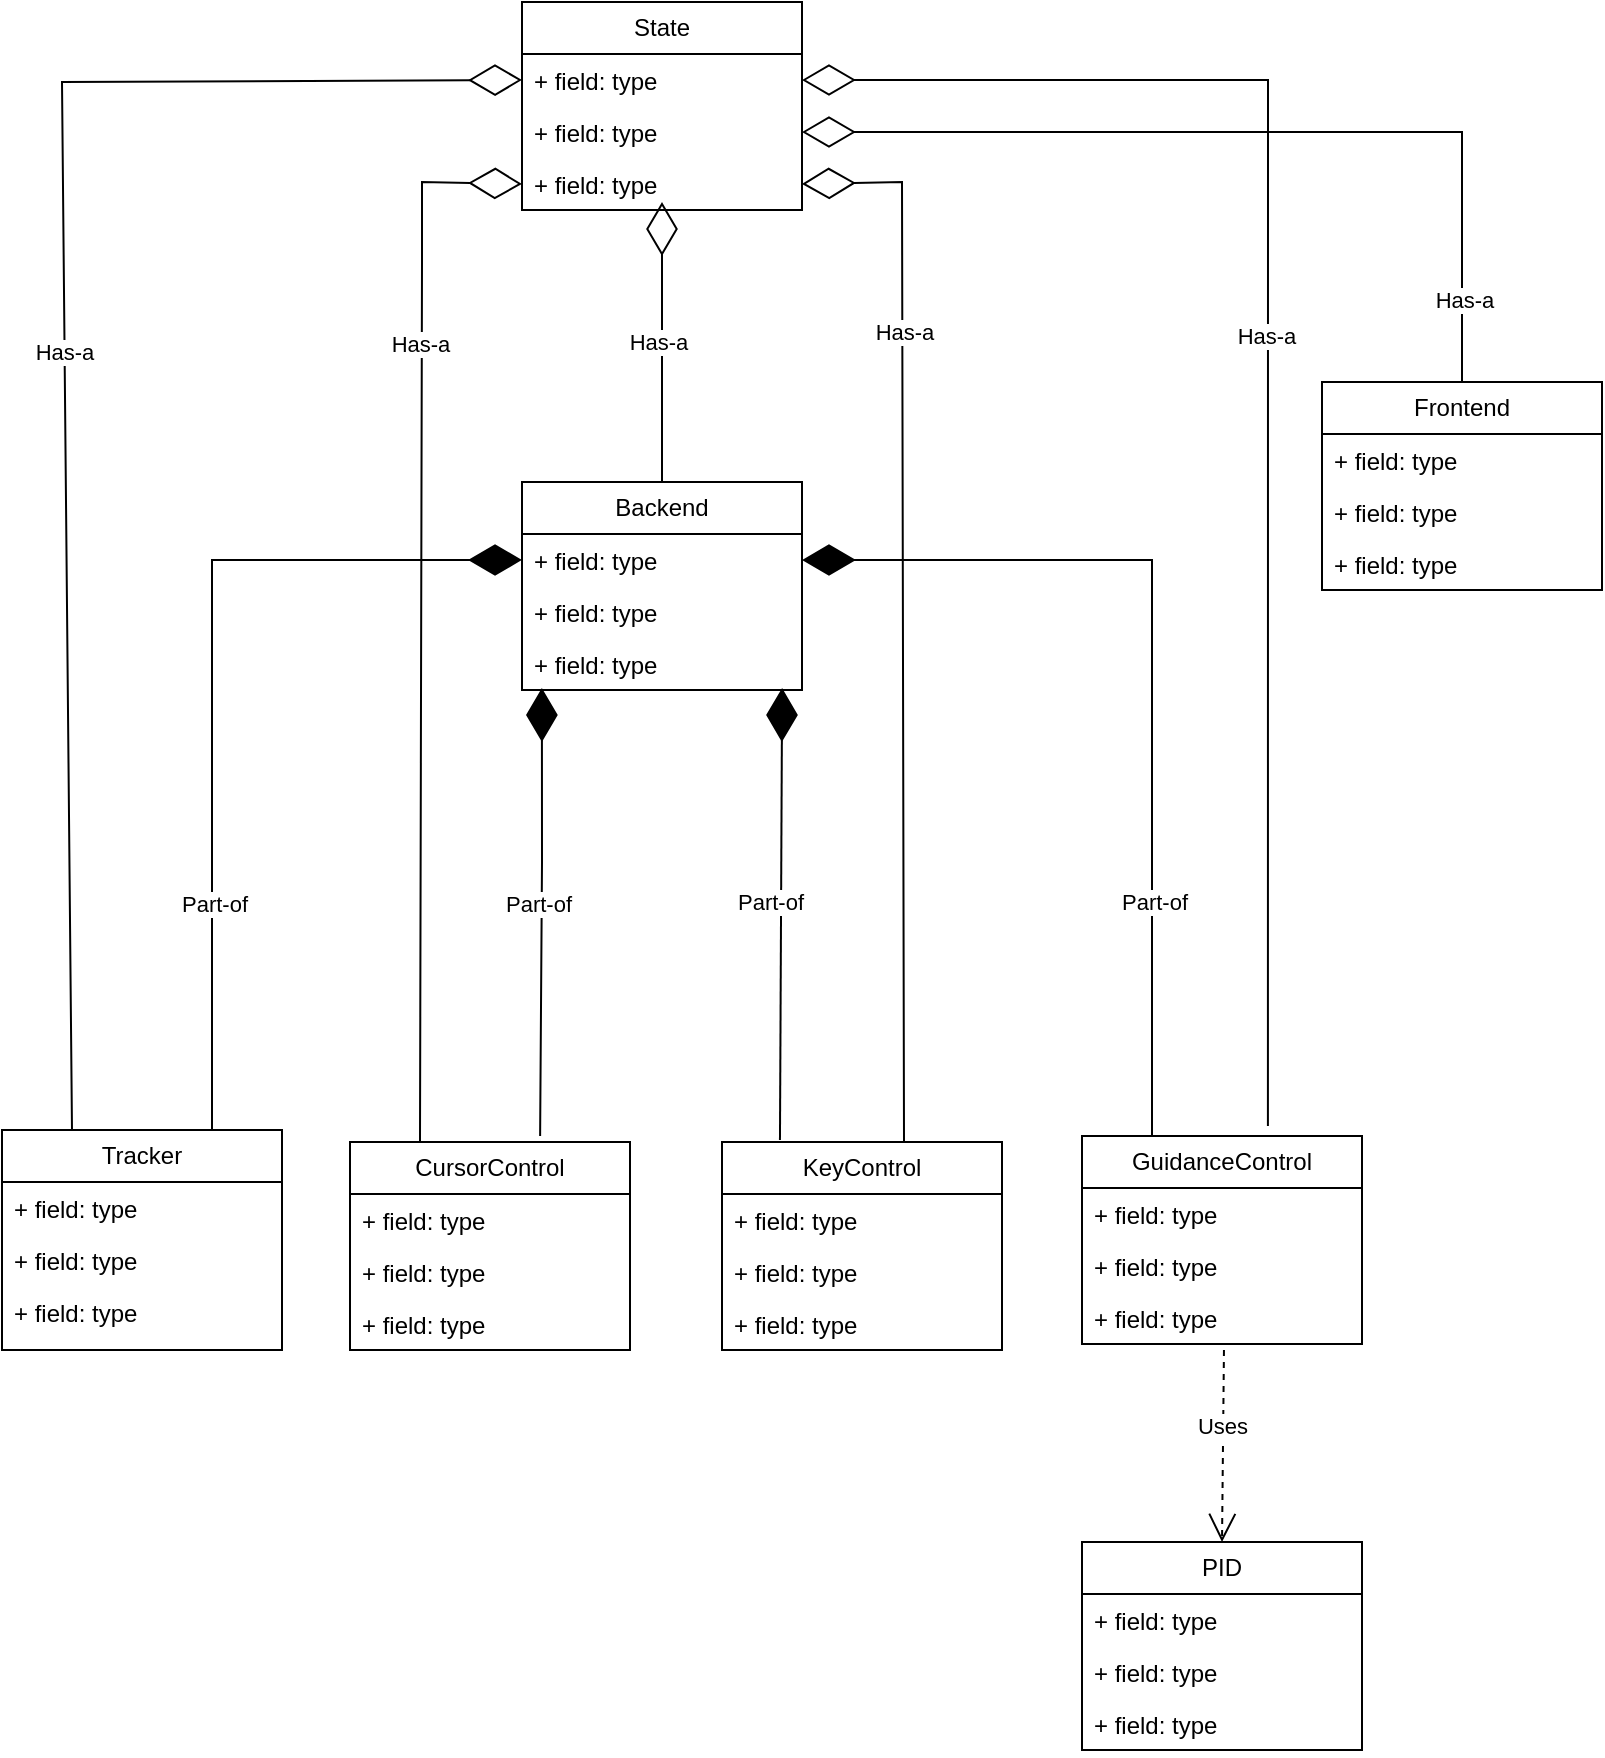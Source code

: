 <mxfile version="21.5.0" type="device">
  <diagram id="C5RBs43oDa-KdzZeNtuy" name="Page-1">
    <mxGraphModel dx="1507" dy="2109" grid="1" gridSize="10" guides="1" tooltips="1" connect="1" arrows="1" fold="1" page="1" pageScale="1" pageWidth="827" pageHeight="1169" math="0" shadow="0">
      <root>
        <mxCell id="WIyWlLk6GJQsqaUBKTNV-0" />
        <mxCell id="WIyWlLk6GJQsqaUBKTNV-1" parent="WIyWlLk6GJQsqaUBKTNV-0" />
        <mxCell id="brxLP9tPchf7PwnVS1Vs-0" value="Backend" style="swimlane;fontStyle=0;childLayout=stackLayout;horizontal=1;startSize=26;fillColor=none;horizontalStack=0;resizeParent=1;resizeParentMax=0;resizeLast=0;collapsible=1;marginBottom=0;whiteSpace=wrap;html=1;" parent="WIyWlLk6GJQsqaUBKTNV-1" vertex="1">
          <mxGeometry x="290" y="160" width="140" height="104" as="geometry" />
        </mxCell>
        <mxCell id="brxLP9tPchf7PwnVS1Vs-1" value="+ field: type" style="text;strokeColor=none;fillColor=none;align=left;verticalAlign=top;spacingLeft=4;spacingRight=4;overflow=hidden;rotatable=0;points=[[0,0.5],[1,0.5]];portConstraint=eastwest;whiteSpace=wrap;html=1;" parent="brxLP9tPchf7PwnVS1Vs-0" vertex="1">
          <mxGeometry y="26" width="140" height="26" as="geometry" />
        </mxCell>
        <mxCell id="brxLP9tPchf7PwnVS1Vs-2" value="+ field: type" style="text;strokeColor=none;fillColor=none;align=left;verticalAlign=top;spacingLeft=4;spacingRight=4;overflow=hidden;rotatable=0;points=[[0,0.5],[1,0.5]];portConstraint=eastwest;whiteSpace=wrap;html=1;" parent="brxLP9tPchf7PwnVS1Vs-0" vertex="1">
          <mxGeometry y="52" width="140" height="26" as="geometry" />
        </mxCell>
        <mxCell id="brxLP9tPchf7PwnVS1Vs-3" value="+ field: type" style="text;strokeColor=none;fillColor=none;align=left;verticalAlign=top;spacingLeft=4;spacingRight=4;overflow=hidden;rotatable=0;points=[[0,0.5],[1,0.5]];portConstraint=eastwest;whiteSpace=wrap;html=1;" parent="brxLP9tPchf7PwnVS1Vs-0" vertex="1">
          <mxGeometry y="78" width="140" height="26" as="geometry" />
        </mxCell>
        <mxCell id="brxLP9tPchf7PwnVS1Vs-9" value="Tracker" style="swimlane;fontStyle=0;childLayout=stackLayout;horizontal=1;startSize=26;fillColor=none;horizontalStack=0;resizeParent=1;resizeParentMax=0;resizeLast=0;collapsible=1;marginBottom=0;whiteSpace=wrap;html=1;" parent="WIyWlLk6GJQsqaUBKTNV-1" vertex="1">
          <mxGeometry x="30" y="484" width="140" height="110" as="geometry" />
        </mxCell>
        <mxCell id="brxLP9tPchf7PwnVS1Vs-10" value="+ field: type" style="text;strokeColor=none;fillColor=none;align=left;verticalAlign=top;spacingLeft=4;spacingRight=4;overflow=hidden;rotatable=0;points=[[0,0.5],[1,0.5]];portConstraint=eastwest;whiteSpace=wrap;html=1;" parent="brxLP9tPchf7PwnVS1Vs-9" vertex="1">
          <mxGeometry y="26" width="140" height="26" as="geometry" />
        </mxCell>
        <mxCell id="brxLP9tPchf7PwnVS1Vs-11" value="+ field: type" style="text;strokeColor=none;fillColor=none;align=left;verticalAlign=top;spacingLeft=4;spacingRight=4;overflow=hidden;rotatable=0;points=[[0,0.5],[1,0.5]];portConstraint=eastwest;whiteSpace=wrap;html=1;" parent="brxLP9tPchf7PwnVS1Vs-9" vertex="1">
          <mxGeometry y="52" width="140" height="26" as="geometry" />
        </mxCell>
        <mxCell id="brxLP9tPchf7PwnVS1Vs-12" value="+ field: type" style="text;strokeColor=none;fillColor=none;align=left;verticalAlign=top;spacingLeft=4;spacingRight=4;overflow=hidden;rotatable=0;points=[[0,0.5],[1,0.5]];portConstraint=eastwest;whiteSpace=wrap;html=1;" parent="brxLP9tPchf7PwnVS1Vs-9" vertex="1">
          <mxGeometry y="78" width="140" height="32" as="geometry" />
        </mxCell>
        <mxCell id="brxLP9tPchf7PwnVS1Vs-13" value="GuidanceControl" style="swimlane;fontStyle=0;childLayout=stackLayout;horizontal=1;startSize=26;fillColor=none;horizontalStack=0;resizeParent=1;resizeParentMax=0;resizeLast=0;collapsible=1;marginBottom=0;whiteSpace=wrap;html=1;" parent="WIyWlLk6GJQsqaUBKTNV-1" vertex="1">
          <mxGeometry x="570" y="487" width="140" height="104" as="geometry" />
        </mxCell>
        <mxCell id="brxLP9tPchf7PwnVS1Vs-14" value="+ field: type" style="text;strokeColor=none;fillColor=none;align=left;verticalAlign=top;spacingLeft=4;spacingRight=4;overflow=hidden;rotatable=0;points=[[0,0.5],[1,0.5]];portConstraint=eastwest;whiteSpace=wrap;html=1;" parent="brxLP9tPchf7PwnVS1Vs-13" vertex="1">
          <mxGeometry y="26" width="140" height="26" as="geometry" />
        </mxCell>
        <mxCell id="brxLP9tPchf7PwnVS1Vs-15" value="+ field: type" style="text;strokeColor=none;fillColor=none;align=left;verticalAlign=top;spacingLeft=4;spacingRight=4;overflow=hidden;rotatable=0;points=[[0,0.5],[1,0.5]];portConstraint=eastwest;whiteSpace=wrap;html=1;" parent="brxLP9tPchf7PwnVS1Vs-13" vertex="1">
          <mxGeometry y="52" width="140" height="26" as="geometry" />
        </mxCell>
        <mxCell id="brxLP9tPchf7PwnVS1Vs-16" value="+ field: type" style="text;strokeColor=none;fillColor=none;align=left;verticalAlign=top;spacingLeft=4;spacingRight=4;overflow=hidden;rotatable=0;points=[[0,0.5],[1,0.5]];portConstraint=eastwest;whiteSpace=wrap;html=1;" parent="brxLP9tPchf7PwnVS1Vs-13" vertex="1">
          <mxGeometry y="78" width="140" height="26" as="geometry" />
        </mxCell>
        <mxCell id="brxLP9tPchf7PwnVS1Vs-17" value="KeyControl" style="swimlane;fontStyle=0;childLayout=stackLayout;horizontal=1;startSize=26;fillColor=none;horizontalStack=0;resizeParent=1;resizeParentMax=0;resizeLast=0;collapsible=1;marginBottom=0;whiteSpace=wrap;html=1;" parent="WIyWlLk6GJQsqaUBKTNV-1" vertex="1">
          <mxGeometry x="390" y="490" width="140" height="104" as="geometry" />
        </mxCell>
        <mxCell id="brxLP9tPchf7PwnVS1Vs-18" value="+ field: type" style="text;strokeColor=none;fillColor=none;align=left;verticalAlign=top;spacingLeft=4;spacingRight=4;overflow=hidden;rotatable=0;points=[[0,0.5],[1,0.5]];portConstraint=eastwest;whiteSpace=wrap;html=1;" parent="brxLP9tPchf7PwnVS1Vs-17" vertex="1">
          <mxGeometry y="26" width="140" height="26" as="geometry" />
        </mxCell>
        <mxCell id="brxLP9tPchf7PwnVS1Vs-19" value="+ field: type" style="text;strokeColor=none;fillColor=none;align=left;verticalAlign=top;spacingLeft=4;spacingRight=4;overflow=hidden;rotatable=0;points=[[0,0.5],[1,0.5]];portConstraint=eastwest;whiteSpace=wrap;html=1;" parent="brxLP9tPchf7PwnVS1Vs-17" vertex="1">
          <mxGeometry y="52" width="140" height="26" as="geometry" />
        </mxCell>
        <mxCell id="brxLP9tPchf7PwnVS1Vs-20" value="+ field: type" style="text;strokeColor=none;fillColor=none;align=left;verticalAlign=top;spacingLeft=4;spacingRight=4;overflow=hidden;rotatable=0;points=[[0,0.5],[1,0.5]];portConstraint=eastwest;whiteSpace=wrap;html=1;" parent="brxLP9tPchf7PwnVS1Vs-17" vertex="1">
          <mxGeometry y="78" width="140" height="26" as="geometry" />
        </mxCell>
        <mxCell id="brxLP9tPchf7PwnVS1Vs-21" value="CursorControl" style="swimlane;fontStyle=0;childLayout=stackLayout;horizontal=1;startSize=26;fillColor=none;horizontalStack=0;resizeParent=1;resizeParentMax=0;resizeLast=0;collapsible=1;marginBottom=0;whiteSpace=wrap;html=1;" parent="WIyWlLk6GJQsqaUBKTNV-1" vertex="1">
          <mxGeometry x="204" y="490" width="140" height="104" as="geometry" />
        </mxCell>
        <mxCell id="brxLP9tPchf7PwnVS1Vs-22" value="+ field: type" style="text;strokeColor=none;fillColor=none;align=left;verticalAlign=top;spacingLeft=4;spacingRight=4;overflow=hidden;rotatable=0;points=[[0,0.5],[1,0.5]];portConstraint=eastwest;whiteSpace=wrap;html=1;" parent="brxLP9tPchf7PwnVS1Vs-21" vertex="1">
          <mxGeometry y="26" width="140" height="26" as="geometry" />
        </mxCell>
        <mxCell id="brxLP9tPchf7PwnVS1Vs-23" value="+ field: type" style="text;strokeColor=none;fillColor=none;align=left;verticalAlign=top;spacingLeft=4;spacingRight=4;overflow=hidden;rotatable=0;points=[[0,0.5],[1,0.5]];portConstraint=eastwest;whiteSpace=wrap;html=1;" parent="brxLP9tPchf7PwnVS1Vs-21" vertex="1">
          <mxGeometry y="52" width="140" height="26" as="geometry" />
        </mxCell>
        <mxCell id="brxLP9tPchf7PwnVS1Vs-24" value="+ field: type" style="text;strokeColor=none;fillColor=none;align=left;verticalAlign=top;spacingLeft=4;spacingRight=4;overflow=hidden;rotatable=0;points=[[0,0.5],[1,0.5]];portConstraint=eastwest;whiteSpace=wrap;html=1;" parent="brxLP9tPchf7PwnVS1Vs-21" vertex="1">
          <mxGeometry y="78" width="140" height="26" as="geometry" />
        </mxCell>
        <mxCell id="t3P_MTJ4Gyv1mM2NPNGY-1" value="PID" style="swimlane;fontStyle=0;childLayout=stackLayout;horizontal=1;startSize=26;fillColor=none;horizontalStack=0;resizeParent=1;resizeParentMax=0;resizeLast=0;collapsible=1;marginBottom=0;whiteSpace=wrap;html=1;" parent="WIyWlLk6GJQsqaUBKTNV-1" vertex="1">
          <mxGeometry x="570" y="690" width="140" height="104" as="geometry" />
        </mxCell>
        <mxCell id="t3P_MTJ4Gyv1mM2NPNGY-2" value="+ field: type" style="text;strokeColor=none;fillColor=none;align=left;verticalAlign=top;spacingLeft=4;spacingRight=4;overflow=hidden;rotatable=0;points=[[0,0.5],[1,0.5]];portConstraint=eastwest;whiteSpace=wrap;html=1;" parent="t3P_MTJ4Gyv1mM2NPNGY-1" vertex="1">
          <mxGeometry y="26" width="140" height="26" as="geometry" />
        </mxCell>
        <mxCell id="t3P_MTJ4Gyv1mM2NPNGY-3" value="+ field: type" style="text;strokeColor=none;fillColor=none;align=left;verticalAlign=top;spacingLeft=4;spacingRight=4;overflow=hidden;rotatable=0;points=[[0,0.5],[1,0.5]];portConstraint=eastwest;whiteSpace=wrap;html=1;" parent="t3P_MTJ4Gyv1mM2NPNGY-1" vertex="1">
          <mxGeometry y="52" width="140" height="26" as="geometry" />
        </mxCell>
        <mxCell id="t3P_MTJ4Gyv1mM2NPNGY-4" value="+ field: type" style="text;strokeColor=none;fillColor=none;align=left;verticalAlign=top;spacingLeft=4;spacingRight=4;overflow=hidden;rotatable=0;points=[[0,0.5],[1,0.5]];portConstraint=eastwest;whiteSpace=wrap;html=1;" parent="t3P_MTJ4Gyv1mM2NPNGY-1" vertex="1">
          <mxGeometry y="78" width="140" height="26" as="geometry" />
        </mxCell>
        <mxCell id="zrSlGi6PeekP9akPcOOB-0" value="Frontend" style="swimlane;fontStyle=0;childLayout=stackLayout;horizontal=1;startSize=26;fillColor=none;horizontalStack=0;resizeParent=1;resizeParentMax=0;resizeLast=0;collapsible=1;marginBottom=0;whiteSpace=wrap;html=1;" parent="WIyWlLk6GJQsqaUBKTNV-1" vertex="1">
          <mxGeometry x="690" y="110" width="140" height="104" as="geometry" />
        </mxCell>
        <mxCell id="zrSlGi6PeekP9akPcOOB-1" value="+ field: type" style="text;strokeColor=none;fillColor=none;align=left;verticalAlign=top;spacingLeft=4;spacingRight=4;overflow=hidden;rotatable=0;points=[[0,0.5],[1,0.5]];portConstraint=eastwest;whiteSpace=wrap;html=1;" parent="zrSlGi6PeekP9akPcOOB-0" vertex="1">
          <mxGeometry y="26" width="140" height="26" as="geometry" />
        </mxCell>
        <mxCell id="zrSlGi6PeekP9akPcOOB-2" value="+ field: type" style="text;strokeColor=none;fillColor=none;align=left;verticalAlign=top;spacingLeft=4;spacingRight=4;overflow=hidden;rotatable=0;points=[[0,0.5],[1,0.5]];portConstraint=eastwest;whiteSpace=wrap;html=1;" parent="zrSlGi6PeekP9akPcOOB-0" vertex="1">
          <mxGeometry y="52" width="140" height="26" as="geometry" />
        </mxCell>
        <mxCell id="zrSlGi6PeekP9akPcOOB-3" value="+ field: type" style="text;strokeColor=none;fillColor=none;align=left;verticalAlign=top;spacingLeft=4;spacingRight=4;overflow=hidden;rotatable=0;points=[[0,0.5],[1,0.5]];portConstraint=eastwest;whiteSpace=wrap;html=1;" parent="zrSlGi6PeekP9akPcOOB-0" vertex="1">
          <mxGeometry y="78" width="140" height="26" as="geometry" />
        </mxCell>
        <mxCell id="zrSlGi6PeekP9akPcOOB-4" value="State" style="swimlane;fontStyle=0;childLayout=stackLayout;horizontal=1;startSize=26;fillColor=none;horizontalStack=0;resizeParent=1;resizeParentMax=0;resizeLast=0;collapsible=1;marginBottom=0;whiteSpace=wrap;html=1;" parent="WIyWlLk6GJQsqaUBKTNV-1" vertex="1">
          <mxGeometry x="290" y="-80" width="140" height="104" as="geometry" />
        </mxCell>
        <mxCell id="zrSlGi6PeekP9akPcOOB-5" value="+ field: type" style="text;strokeColor=none;fillColor=none;align=left;verticalAlign=top;spacingLeft=4;spacingRight=4;overflow=hidden;rotatable=0;points=[[0,0.5],[1,0.5]];portConstraint=eastwest;whiteSpace=wrap;html=1;" parent="zrSlGi6PeekP9akPcOOB-4" vertex="1">
          <mxGeometry y="26" width="140" height="26" as="geometry" />
        </mxCell>
        <mxCell id="zrSlGi6PeekP9akPcOOB-6" value="+ field: type" style="text;strokeColor=none;fillColor=none;align=left;verticalAlign=top;spacingLeft=4;spacingRight=4;overflow=hidden;rotatable=0;points=[[0,0.5],[1,0.5]];portConstraint=eastwest;whiteSpace=wrap;html=1;" parent="zrSlGi6PeekP9akPcOOB-4" vertex="1">
          <mxGeometry y="52" width="140" height="26" as="geometry" />
        </mxCell>
        <mxCell id="zrSlGi6PeekP9akPcOOB-7" value="+ field: type" style="text;strokeColor=none;fillColor=none;align=left;verticalAlign=top;spacingLeft=4;spacingRight=4;overflow=hidden;rotatable=0;points=[[0,0.5],[1,0.5]];portConstraint=eastwest;whiteSpace=wrap;html=1;" parent="zrSlGi6PeekP9akPcOOB-4" vertex="1">
          <mxGeometry y="78" width="140" height="26" as="geometry" />
        </mxCell>
        <mxCell id="HonSdE5ZIunF49ctwcQI-1" value="" style="endArrow=diamondThin;endFill=0;endSize=24;html=1;rounded=0;exitX=0.25;exitY=0;exitDx=0;exitDy=0;entryX=0;entryY=0.5;entryDx=0;entryDy=0;" parent="WIyWlLk6GJQsqaUBKTNV-1" source="brxLP9tPchf7PwnVS1Vs-9" target="zrSlGi6PeekP9akPcOOB-5" edge="1">
          <mxGeometry width="160" relative="1" as="geometry">
            <mxPoint x="420" y="210" as="sourcePoint" />
            <mxPoint x="580" y="210" as="targetPoint" />
            <Array as="points">
              <mxPoint x="60" y="-40" />
            </Array>
          </mxGeometry>
        </mxCell>
        <mxCell id="HonSdE5ZIunF49ctwcQI-17" value="Has-a" style="edgeLabel;html=1;align=center;verticalAlign=middle;resizable=0;points=[];" parent="HonSdE5ZIunF49ctwcQI-1" vertex="1" connectable="0">
          <mxGeometry x="0.032" y="1" relative="1" as="geometry">
            <mxPoint as="offset" />
          </mxGeometry>
        </mxCell>
        <mxCell id="HonSdE5ZIunF49ctwcQI-2" value="" style="endArrow=diamondThin;endFill=0;endSize=24;html=1;rounded=0;exitX=0.25;exitY=0;exitDx=0;exitDy=0;entryX=0;entryY=0.5;entryDx=0;entryDy=0;" parent="WIyWlLk6GJQsqaUBKTNV-1" source="brxLP9tPchf7PwnVS1Vs-21" target="zrSlGi6PeekP9akPcOOB-7" edge="1">
          <mxGeometry width="160" relative="1" as="geometry">
            <mxPoint x="75" y="500" as="sourcePoint" />
            <mxPoint x="300" y="-31" as="targetPoint" />
            <Array as="points">
              <mxPoint x="240" y="50" />
              <mxPoint x="240" y="10" />
            </Array>
          </mxGeometry>
        </mxCell>
        <mxCell id="HonSdE5ZIunF49ctwcQI-18" value="Has-a" style="edgeLabel;html=1;align=center;verticalAlign=middle;resizable=0;points=[];" parent="HonSdE5ZIunF49ctwcQI-2" vertex="1" connectable="0">
          <mxGeometry x="0.506" y="1" relative="1" as="geometry">
            <mxPoint as="offset" />
          </mxGeometry>
        </mxCell>
        <mxCell id="HonSdE5ZIunF49ctwcQI-3" value="" style="endArrow=diamondThin;endFill=0;endSize=24;html=1;rounded=0;exitX=0.65;exitY=0;exitDx=0;exitDy=0;entryX=1;entryY=0.5;entryDx=0;entryDy=0;exitPerimeter=0;" parent="WIyWlLk6GJQsqaUBKTNV-1" source="brxLP9tPchf7PwnVS1Vs-17" target="zrSlGi6PeekP9akPcOOB-7" edge="1">
          <mxGeometry width="160" relative="1" as="geometry">
            <mxPoint x="249" y="500" as="sourcePoint" />
            <mxPoint x="300" y="21" as="targetPoint" />
            <Array as="points">
              <mxPoint x="480" y="10" />
            </Array>
          </mxGeometry>
        </mxCell>
        <mxCell id="HonSdE5ZIunF49ctwcQI-20" value="Has-a" style="edgeLabel;html=1;align=center;verticalAlign=middle;resizable=0;points=[];" parent="HonSdE5ZIunF49ctwcQI-3" vertex="1" connectable="0">
          <mxGeometry x="0.528" y="-1" relative="1" as="geometry">
            <mxPoint as="offset" />
          </mxGeometry>
        </mxCell>
        <mxCell id="HonSdE5ZIunF49ctwcQI-4" value="" style="endArrow=diamondThin;endFill=0;endSize=24;html=1;rounded=0;exitX=0.664;exitY=-0.048;exitDx=0;exitDy=0;exitPerimeter=0;entryX=1;entryY=0.5;entryDx=0;entryDy=0;" parent="WIyWlLk6GJQsqaUBKTNV-1" source="brxLP9tPchf7PwnVS1Vs-13" target="zrSlGi6PeekP9akPcOOB-5" edge="1">
          <mxGeometry width="160" relative="1" as="geometry">
            <mxPoint x="75" y="500" as="sourcePoint" />
            <mxPoint x="430" y="-30" as="targetPoint" />
            <Array as="points">
              <mxPoint x="663" y="-41" />
            </Array>
          </mxGeometry>
        </mxCell>
        <mxCell id="HonSdE5ZIunF49ctwcQI-21" value="Has-a" style="edgeLabel;html=1;align=center;verticalAlign=middle;resizable=0;points=[];" parent="HonSdE5ZIunF49ctwcQI-4" vertex="1" connectable="0">
          <mxGeometry x="0.045" y="1" relative="1" as="geometry">
            <mxPoint as="offset" />
          </mxGeometry>
        </mxCell>
        <mxCell id="HonSdE5ZIunF49ctwcQI-5" value="" style="endArrow=diamondThin;endFill=1;endSize=24;html=1;rounded=0;exitX=0.75;exitY=0;exitDx=0;exitDy=0;entryX=0;entryY=0.5;entryDx=0;entryDy=0;" parent="WIyWlLk6GJQsqaUBKTNV-1" source="brxLP9tPchf7PwnVS1Vs-9" target="brxLP9tPchf7PwnVS1Vs-1" edge="1">
          <mxGeometry width="160" relative="1" as="geometry">
            <mxPoint x="420" y="430" as="sourcePoint" />
            <mxPoint x="580" y="430" as="targetPoint" />
            <Array as="points">
              <mxPoint x="135" y="199" />
            </Array>
          </mxGeometry>
        </mxCell>
        <mxCell id="HonSdE5ZIunF49ctwcQI-16" value="Part-of" style="edgeLabel;html=1;align=center;verticalAlign=middle;resizable=0;points=[];" parent="HonSdE5ZIunF49ctwcQI-5" vertex="1" connectable="0">
          <mxGeometry x="-0.486" y="-1" relative="1" as="geometry">
            <mxPoint as="offset" />
          </mxGeometry>
        </mxCell>
        <mxCell id="HonSdE5ZIunF49ctwcQI-7" value="" style="endArrow=diamondThin;endFill=1;endSize=24;html=1;rounded=0;exitX=0.679;exitY=-0.029;exitDx=0;exitDy=0;entryX=0.071;entryY=0.962;entryDx=0;entryDy=0;entryPerimeter=0;exitPerimeter=0;" parent="WIyWlLk6GJQsqaUBKTNV-1" source="brxLP9tPchf7PwnVS1Vs-21" target="brxLP9tPchf7PwnVS1Vs-3" edge="1">
          <mxGeometry width="160" relative="1" as="geometry">
            <mxPoint x="145" y="494" as="sourcePoint" />
            <mxPoint x="300" y="209" as="targetPoint" />
            <Array as="points">
              <mxPoint x="300" y="350" />
            </Array>
          </mxGeometry>
        </mxCell>
        <mxCell id="HonSdE5ZIunF49ctwcQI-15" value="Part-of" style="edgeLabel;html=1;align=center;verticalAlign=middle;resizable=0;points=[];" parent="HonSdE5ZIunF49ctwcQI-7" vertex="1" connectable="0">
          <mxGeometry x="0.036" y="2" relative="1" as="geometry">
            <mxPoint as="offset" />
          </mxGeometry>
        </mxCell>
        <mxCell id="HonSdE5ZIunF49ctwcQI-8" value="" style="endArrow=diamondThin;endFill=1;endSize=24;html=1;rounded=0;entryX=0.929;entryY=0.962;entryDx=0;entryDy=0;entryPerimeter=0;exitX=0.207;exitY=-0.01;exitDx=0;exitDy=0;exitPerimeter=0;" parent="WIyWlLk6GJQsqaUBKTNV-1" source="brxLP9tPchf7PwnVS1Vs-17" target="brxLP9tPchf7PwnVS1Vs-3" edge="1">
          <mxGeometry width="160" relative="1" as="geometry">
            <mxPoint x="309" y="497" as="sourcePoint" />
            <mxPoint x="310" y="273" as="targetPoint" />
            <Array as="points" />
          </mxGeometry>
        </mxCell>
        <mxCell id="HonSdE5ZIunF49ctwcQI-14" value="Part-of" style="edgeLabel;html=1;align=center;verticalAlign=middle;resizable=0;points=[];" parent="HonSdE5ZIunF49ctwcQI-8" vertex="1" connectable="0">
          <mxGeometry x="0.08" y="2" relative="1" as="geometry">
            <mxPoint x="-4" y="3" as="offset" />
          </mxGeometry>
        </mxCell>
        <mxCell id="HonSdE5ZIunF49ctwcQI-9" value="" style="endArrow=diamondThin;endFill=1;endSize=24;html=1;rounded=0;exitX=0.25;exitY=0;exitDx=0;exitDy=0;entryX=1;entryY=0.5;entryDx=0;entryDy=0;" parent="WIyWlLk6GJQsqaUBKTNV-1" source="brxLP9tPchf7PwnVS1Vs-13" target="brxLP9tPchf7PwnVS1Vs-1" edge="1">
          <mxGeometry width="160" relative="1" as="geometry">
            <mxPoint x="145" y="494" as="sourcePoint" />
            <mxPoint x="300" y="209" as="targetPoint" />
            <Array as="points">
              <mxPoint x="605" y="199" />
            </Array>
          </mxGeometry>
        </mxCell>
        <mxCell id="HonSdE5ZIunF49ctwcQI-13" value="Part-of" style="edgeLabel;html=1;align=center;verticalAlign=middle;resizable=0;points=[];" parent="HonSdE5ZIunF49ctwcQI-9" vertex="1" connectable="0">
          <mxGeometry x="-0.296" y="-1" relative="1" as="geometry">
            <mxPoint y="46" as="offset" />
          </mxGeometry>
        </mxCell>
        <mxCell id="HonSdE5ZIunF49ctwcQI-10" value="Uses" style="endArrow=open;endSize=12;dashed=1;html=1;rounded=0;exitX=0.507;exitY=1.115;exitDx=0;exitDy=0;exitPerimeter=0;entryX=0.5;entryY=0;entryDx=0;entryDy=0;" parent="WIyWlLk6GJQsqaUBKTNV-1" source="brxLP9tPchf7PwnVS1Vs-16" target="t3P_MTJ4Gyv1mM2NPNGY-1" edge="1">
          <mxGeometry x="-0.212" y="-1" width="160" relative="1" as="geometry">
            <mxPoint x="420" y="660" as="sourcePoint" />
            <mxPoint x="580" y="660" as="targetPoint" />
            <mxPoint as="offset" />
          </mxGeometry>
        </mxCell>
        <mxCell id="HonSdE5ZIunF49ctwcQI-11" value="" style="endArrow=diamondThin;endFill=0;endSize=24;html=1;rounded=0;exitX=0.5;exitY=0;exitDx=0;exitDy=0;entryX=1;entryY=0.5;entryDx=0;entryDy=0;" parent="WIyWlLk6GJQsqaUBKTNV-1" source="zrSlGi6PeekP9akPcOOB-0" target="zrSlGi6PeekP9akPcOOB-6" edge="1">
          <mxGeometry width="160" relative="1" as="geometry">
            <mxPoint x="673" y="492" as="sourcePoint" />
            <mxPoint x="440" y="-31" as="targetPoint" />
            <Array as="points">
              <mxPoint x="760" y="-15" />
              <mxPoint x="750" y="-15" />
            </Array>
          </mxGeometry>
        </mxCell>
        <mxCell id="HonSdE5ZIunF49ctwcQI-22" value="Has-a" style="edgeLabel;html=1;align=center;verticalAlign=middle;resizable=0;points=[];" parent="HonSdE5ZIunF49ctwcQI-11" vertex="1" connectable="0">
          <mxGeometry x="-0.818" y="-1" relative="1" as="geometry">
            <mxPoint as="offset" />
          </mxGeometry>
        </mxCell>
        <mxCell id="HonSdE5ZIunF49ctwcQI-12" value="" style="endArrow=diamondThin;endFill=0;endSize=24;html=1;rounded=0;exitX=0.5;exitY=0;exitDx=0;exitDy=0;" parent="WIyWlLk6GJQsqaUBKTNV-1" source="brxLP9tPchf7PwnVS1Vs-0" edge="1">
          <mxGeometry width="160" relative="1" as="geometry">
            <mxPoint x="760" y="70" as="sourcePoint" />
            <mxPoint x="360" y="20" as="targetPoint" />
            <Array as="points" />
          </mxGeometry>
        </mxCell>
        <mxCell id="HonSdE5ZIunF49ctwcQI-19" value="Has-a" style="edgeLabel;html=1;align=center;verticalAlign=middle;resizable=0;points=[];" parent="HonSdE5ZIunF49ctwcQI-12" vertex="1" connectable="0">
          <mxGeometry y="2" relative="1" as="geometry">
            <mxPoint as="offset" />
          </mxGeometry>
        </mxCell>
      </root>
    </mxGraphModel>
  </diagram>
</mxfile>
